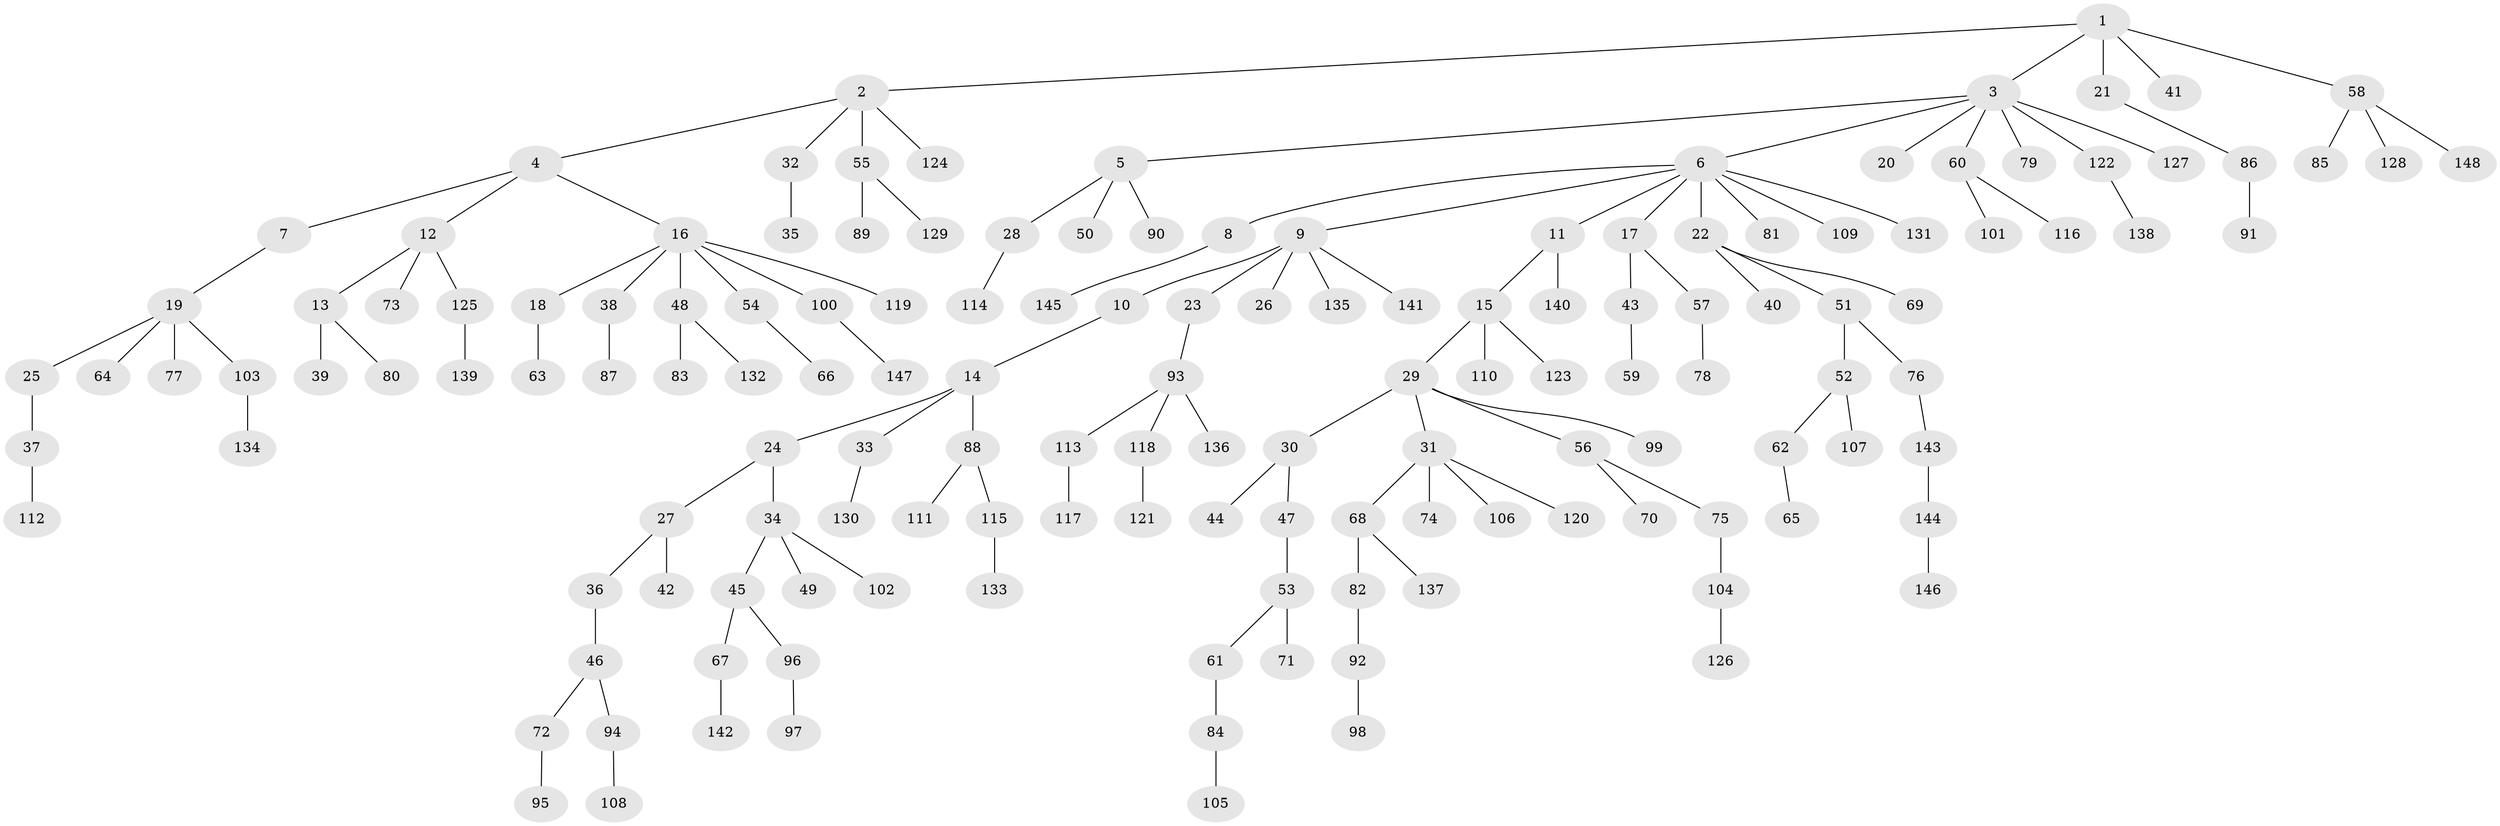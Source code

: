 // Generated by graph-tools (version 1.1) at 2025/36/03/09/25 02:36:46]
// undirected, 148 vertices, 147 edges
graph export_dot {
graph [start="1"]
  node [color=gray90,style=filled];
  1;
  2;
  3;
  4;
  5;
  6;
  7;
  8;
  9;
  10;
  11;
  12;
  13;
  14;
  15;
  16;
  17;
  18;
  19;
  20;
  21;
  22;
  23;
  24;
  25;
  26;
  27;
  28;
  29;
  30;
  31;
  32;
  33;
  34;
  35;
  36;
  37;
  38;
  39;
  40;
  41;
  42;
  43;
  44;
  45;
  46;
  47;
  48;
  49;
  50;
  51;
  52;
  53;
  54;
  55;
  56;
  57;
  58;
  59;
  60;
  61;
  62;
  63;
  64;
  65;
  66;
  67;
  68;
  69;
  70;
  71;
  72;
  73;
  74;
  75;
  76;
  77;
  78;
  79;
  80;
  81;
  82;
  83;
  84;
  85;
  86;
  87;
  88;
  89;
  90;
  91;
  92;
  93;
  94;
  95;
  96;
  97;
  98;
  99;
  100;
  101;
  102;
  103;
  104;
  105;
  106;
  107;
  108;
  109;
  110;
  111;
  112;
  113;
  114;
  115;
  116;
  117;
  118;
  119;
  120;
  121;
  122;
  123;
  124;
  125;
  126;
  127;
  128;
  129;
  130;
  131;
  132;
  133;
  134;
  135;
  136;
  137;
  138;
  139;
  140;
  141;
  142;
  143;
  144;
  145;
  146;
  147;
  148;
  1 -- 2;
  1 -- 3;
  1 -- 21;
  1 -- 41;
  1 -- 58;
  2 -- 4;
  2 -- 32;
  2 -- 55;
  2 -- 124;
  3 -- 5;
  3 -- 6;
  3 -- 20;
  3 -- 60;
  3 -- 79;
  3 -- 122;
  3 -- 127;
  4 -- 7;
  4 -- 12;
  4 -- 16;
  5 -- 28;
  5 -- 50;
  5 -- 90;
  6 -- 8;
  6 -- 9;
  6 -- 11;
  6 -- 17;
  6 -- 22;
  6 -- 81;
  6 -- 109;
  6 -- 131;
  7 -- 19;
  8 -- 145;
  9 -- 10;
  9 -- 23;
  9 -- 26;
  9 -- 135;
  9 -- 141;
  10 -- 14;
  11 -- 15;
  11 -- 140;
  12 -- 13;
  12 -- 73;
  12 -- 125;
  13 -- 39;
  13 -- 80;
  14 -- 24;
  14 -- 33;
  14 -- 88;
  15 -- 29;
  15 -- 110;
  15 -- 123;
  16 -- 18;
  16 -- 38;
  16 -- 48;
  16 -- 54;
  16 -- 100;
  16 -- 119;
  17 -- 43;
  17 -- 57;
  18 -- 63;
  19 -- 25;
  19 -- 64;
  19 -- 77;
  19 -- 103;
  21 -- 86;
  22 -- 40;
  22 -- 51;
  22 -- 69;
  23 -- 93;
  24 -- 27;
  24 -- 34;
  25 -- 37;
  27 -- 36;
  27 -- 42;
  28 -- 114;
  29 -- 30;
  29 -- 31;
  29 -- 56;
  29 -- 99;
  30 -- 44;
  30 -- 47;
  31 -- 68;
  31 -- 74;
  31 -- 106;
  31 -- 120;
  32 -- 35;
  33 -- 130;
  34 -- 45;
  34 -- 49;
  34 -- 102;
  36 -- 46;
  37 -- 112;
  38 -- 87;
  43 -- 59;
  45 -- 67;
  45 -- 96;
  46 -- 72;
  46 -- 94;
  47 -- 53;
  48 -- 83;
  48 -- 132;
  51 -- 52;
  51 -- 76;
  52 -- 62;
  52 -- 107;
  53 -- 61;
  53 -- 71;
  54 -- 66;
  55 -- 89;
  55 -- 129;
  56 -- 70;
  56 -- 75;
  57 -- 78;
  58 -- 85;
  58 -- 128;
  58 -- 148;
  60 -- 101;
  60 -- 116;
  61 -- 84;
  62 -- 65;
  67 -- 142;
  68 -- 82;
  68 -- 137;
  72 -- 95;
  75 -- 104;
  76 -- 143;
  82 -- 92;
  84 -- 105;
  86 -- 91;
  88 -- 111;
  88 -- 115;
  92 -- 98;
  93 -- 113;
  93 -- 118;
  93 -- 136;
  94 -- 108;
  96 -- 97;
  100 -- 147;
  103 -- 134;
  104 -- 126;
  113 -- 117;
  115 -- 133;
  118 -- 121;
  122 -- 138;
  125 -- 139;
  143 -- 144;
  144 -- 146;
}
